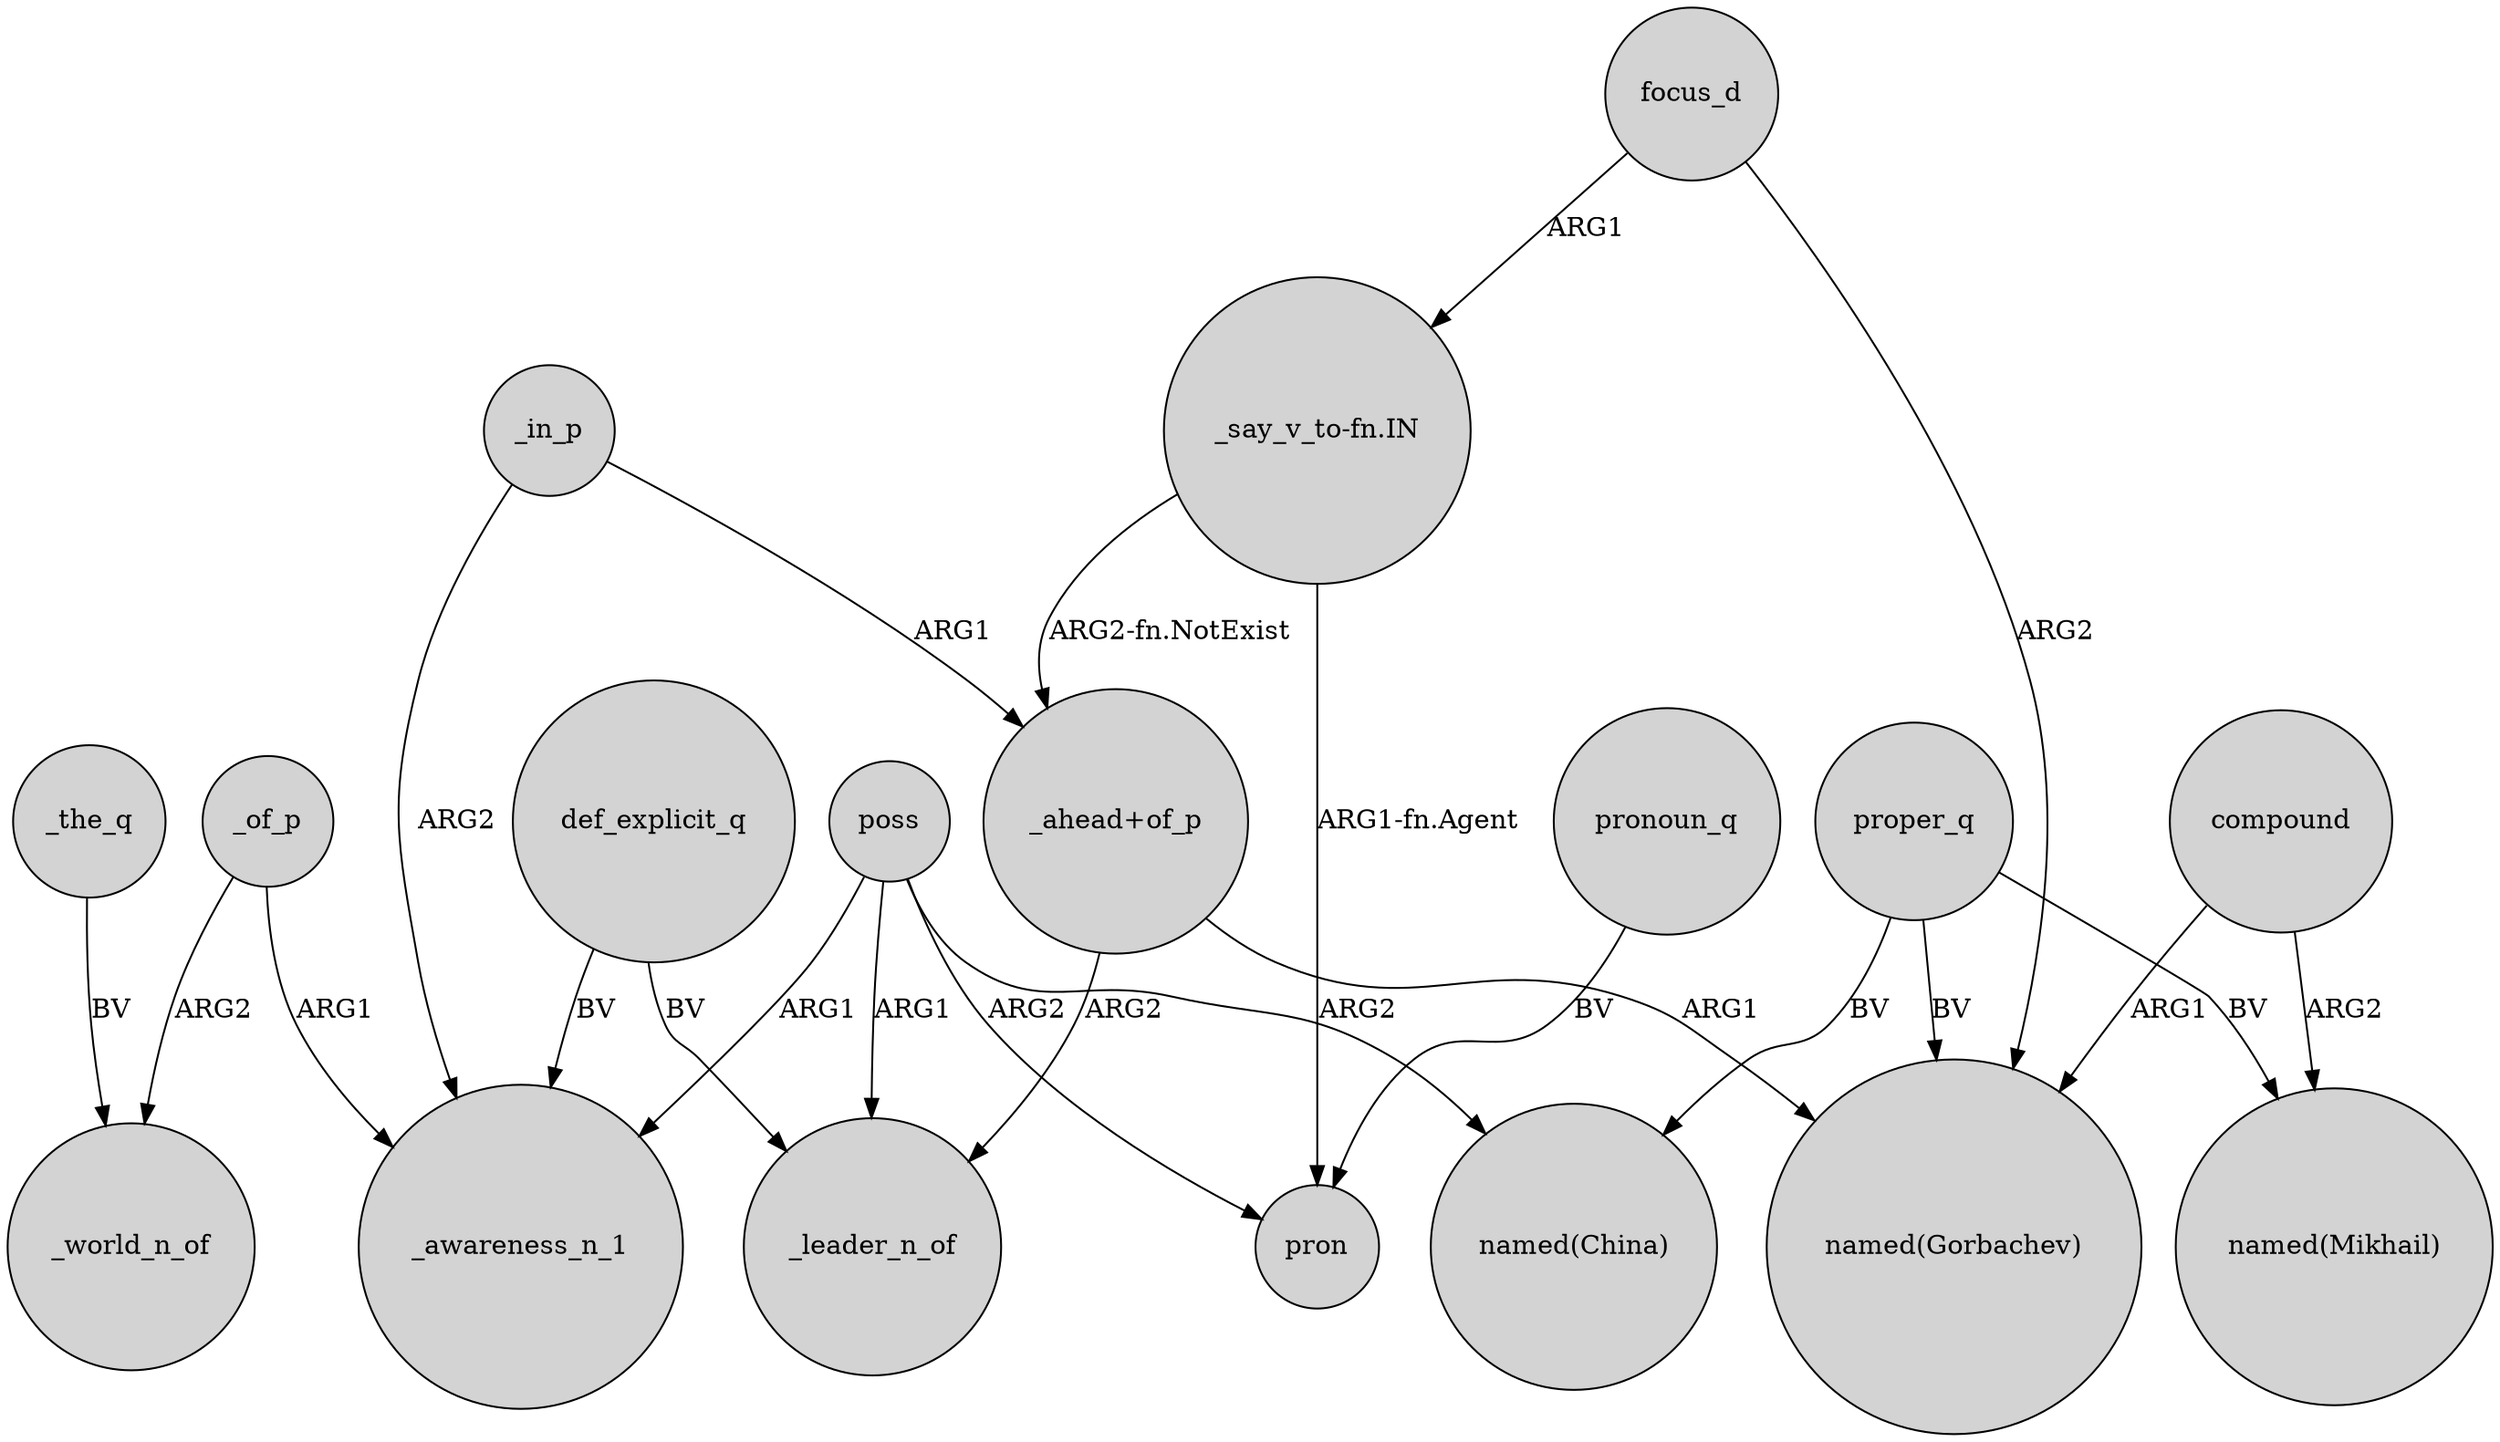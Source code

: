 digraph {
	node [shape=circle style=filled]
	def_explicit_q -> _leader_n_of [label=BV]
	_of_p -> _awareness_n_1 [label=ARG1]
	poss -> pron [label=ARG2]
	"_ahead+of_p" -> _leader_n_of [label=ARG2]
	_in_p -> _awareness_n_1 [label=ARG2]
	focus_d -> "named(Gorbachev)" [label=ARG2]
	_of_p -> _world_n_of [label=ARG2]
	_in_p -> "_ahead+of_p" [label=ARG1]
	compound -> "named(Gorbachev)" [label=ARG1]
	poss -> _leader_n_of [label=ARG1]
	poss -> "named(China)" [label=ARG2]
	"_say_v_to-fn.IN" -> "_ahead+of_p" [label="ARG2-fn.NotExist"]
	pronoun_q -> pron [label=BV]
	poss -> _awareness_n_1 [label=ARG1]
	proper_q -> "named(Mikhail)" [label=BV]
	"_ahead+of_p" -> "named(Gorbachev)" [label=ARG1]
	proper_q -> "named(China)" [label=BV]
	"_say_v_to-fn.IN" -> pron [label="ARG1-fn.Agent"]
	def_explicit_q -> _awareness_n_1 [label=BV]
	proper_q -> "named(Gorbachev)" [label=BV]
	_the_q -> _world_n_of [label=BV]
	compound -> "named(Mikhail)" [label=ARG2]
	focus_d -> "_say_v_to-fn.IN" [label=ARG1]
}
